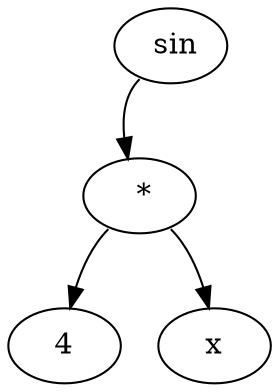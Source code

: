 digraph G {
94923691497104[label = "4"]
94923691497264[label = " *"]
94923691497264:sw ->94923691497104;
94923691497264:se ->94923691497184;
94923691497184[label = "x"]
94923691497344[label = " sin"]
94923691497344:sw ->94923691497264;

}